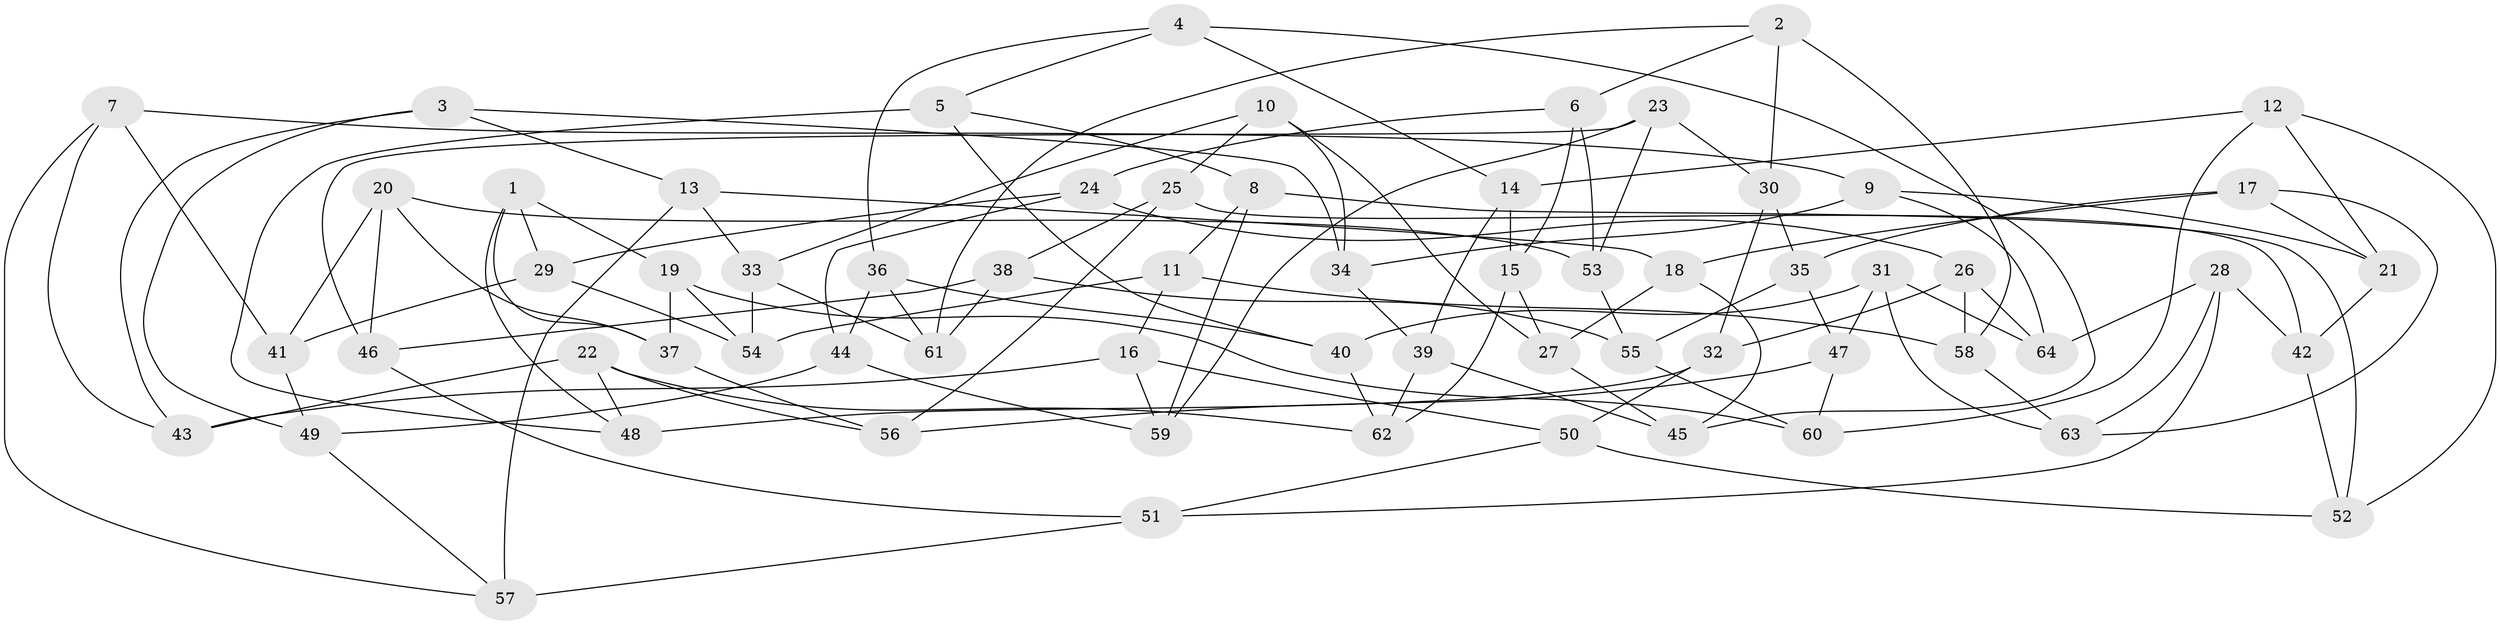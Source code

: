 // Generated by graph-tools (version 1.1) at 2025/11/02/27/25 16:11:43]
// undirected, 64 vertices, 128 edges
graph export_dot {
graph [start="1"]
  node [color=gray90,style=filled];
  1;
  2;
  3;
  4;
  5;
  6;
  7;
  8;
  9;
  10;
  11;
  12;
  13;
  14;
  15;
  16;
  17;
  18;
  19;
  20;
  21;
  22;
  23;
  24;
  25;
  26;
  27;
  28;
  29;
  30;
  31;
  32;
  33;
  34;
  35;
  36;
  37;
  38;
  39;
  40;
  41;
  42;
  43;
  44;
  45;
  46;
  47;
  48;
  49;
  50;
  51;
  52;
  53;
  54;
  55;
  56;
  57;
  58;
  59;
  60;
  61;
  62;
  63;
  64;
  1 -- 37;
  1 -- 19;
  1 -- 29;
  1 -- 48;
  2 -- 30;
  2 -- 61;
  2 -- 6;
  2 -- 58;
  3 -- 13;
  3 -- 34;
  3 -- 43;
  3 -- 49;
  4 -- 5;
  4 -- 14;
  4 -- 45;
  4 -- 36;
  5 -- 48;
  5 -- 40;
  5 -- 8;
  6 -- 24;
  6 -- 15;
  6 -- 53;
  7 -- 41;
  7 -- 43;
  7 -- 9;
  7 -- 57;
  8 -- 11;
  8 -- 59;
  8 -- 52;
  9 -- 64;
  9 -- 21;
  9 -- 34;
  10 -- 25;
  10 -- 34;
  10 -- 27;
  10 -- 33;
  11 -- 58;
  11 -- 54;
  11 -- 16;
  12 -- 52;
  12 -- 21;
  12 -- 14;
  12 -- 60;
  13 -- 33;
  13 -- 18;
  13 -- 57;
  14 -- 15;
  14 -- 39;
  15 -- 27;
  15 -- 62;
  16 -- 59;
  16 -- 50;
  16 -- 43;
  17 -- 63;
  17 -- 18;
  17 -- 35;
  17 -- 21;
  18 -- 45;
  18 -- 27;
  19 -- 60;
  19 -- 37;
  19 -- 54;
  20 -- 37;
  20 -- 53;
  20 -- 46;
  20 -- 41;
  21 -- 42;
  22 -- 43;
  22 -- 56;
  22 -- 62;
  22 -- 48;
  23 -- 59;
  23 -- 46;
  23 -- 53;
  23 -- 30;
  24 -- 26;
  24 -- 44;
  24 -- 29;
  25 -- 38;
  25 -- 56;
  25 -- 42;
  26 -- 64;
  26 -- 58;
  26 -- 32;
  27 -- 45;
  28 -- 42;
  28 -- 63;
  28 -- 51;
  28 -- 64;
  29 -- 41;
  29 -- 54;
  30 -- 32;
  30 -- 35;
  31 -- 64;
  31 -- 63;
  31 -- 40;
  31 -- 47;
  32 -- 50;
  32 -- 48;
  33 -- 54;
  33 -- 61;
  34 -- 39;
  35 -- 55;
  35 -- 47;
  36 -- 40;
  36 -- 44;
  36 -- 61;
  37 -- 56;
  38 -- 46;
  38 -- 61;
  38 -- 55;
  39 -- 62;
  39 -- 45;
  40 -- 62;
  41 -- 49;
  42 -- 52;
  44 -- 49;
  44 -- 59;
  46 -- 51;
  47 -- 60;
  47 -- 56;
  49 -- 57;
  50 -- 52;
  50 -- 51;
  51 -- 57;
  53 -- 55;
  55 -- 60;
  58 -- 63;
}
